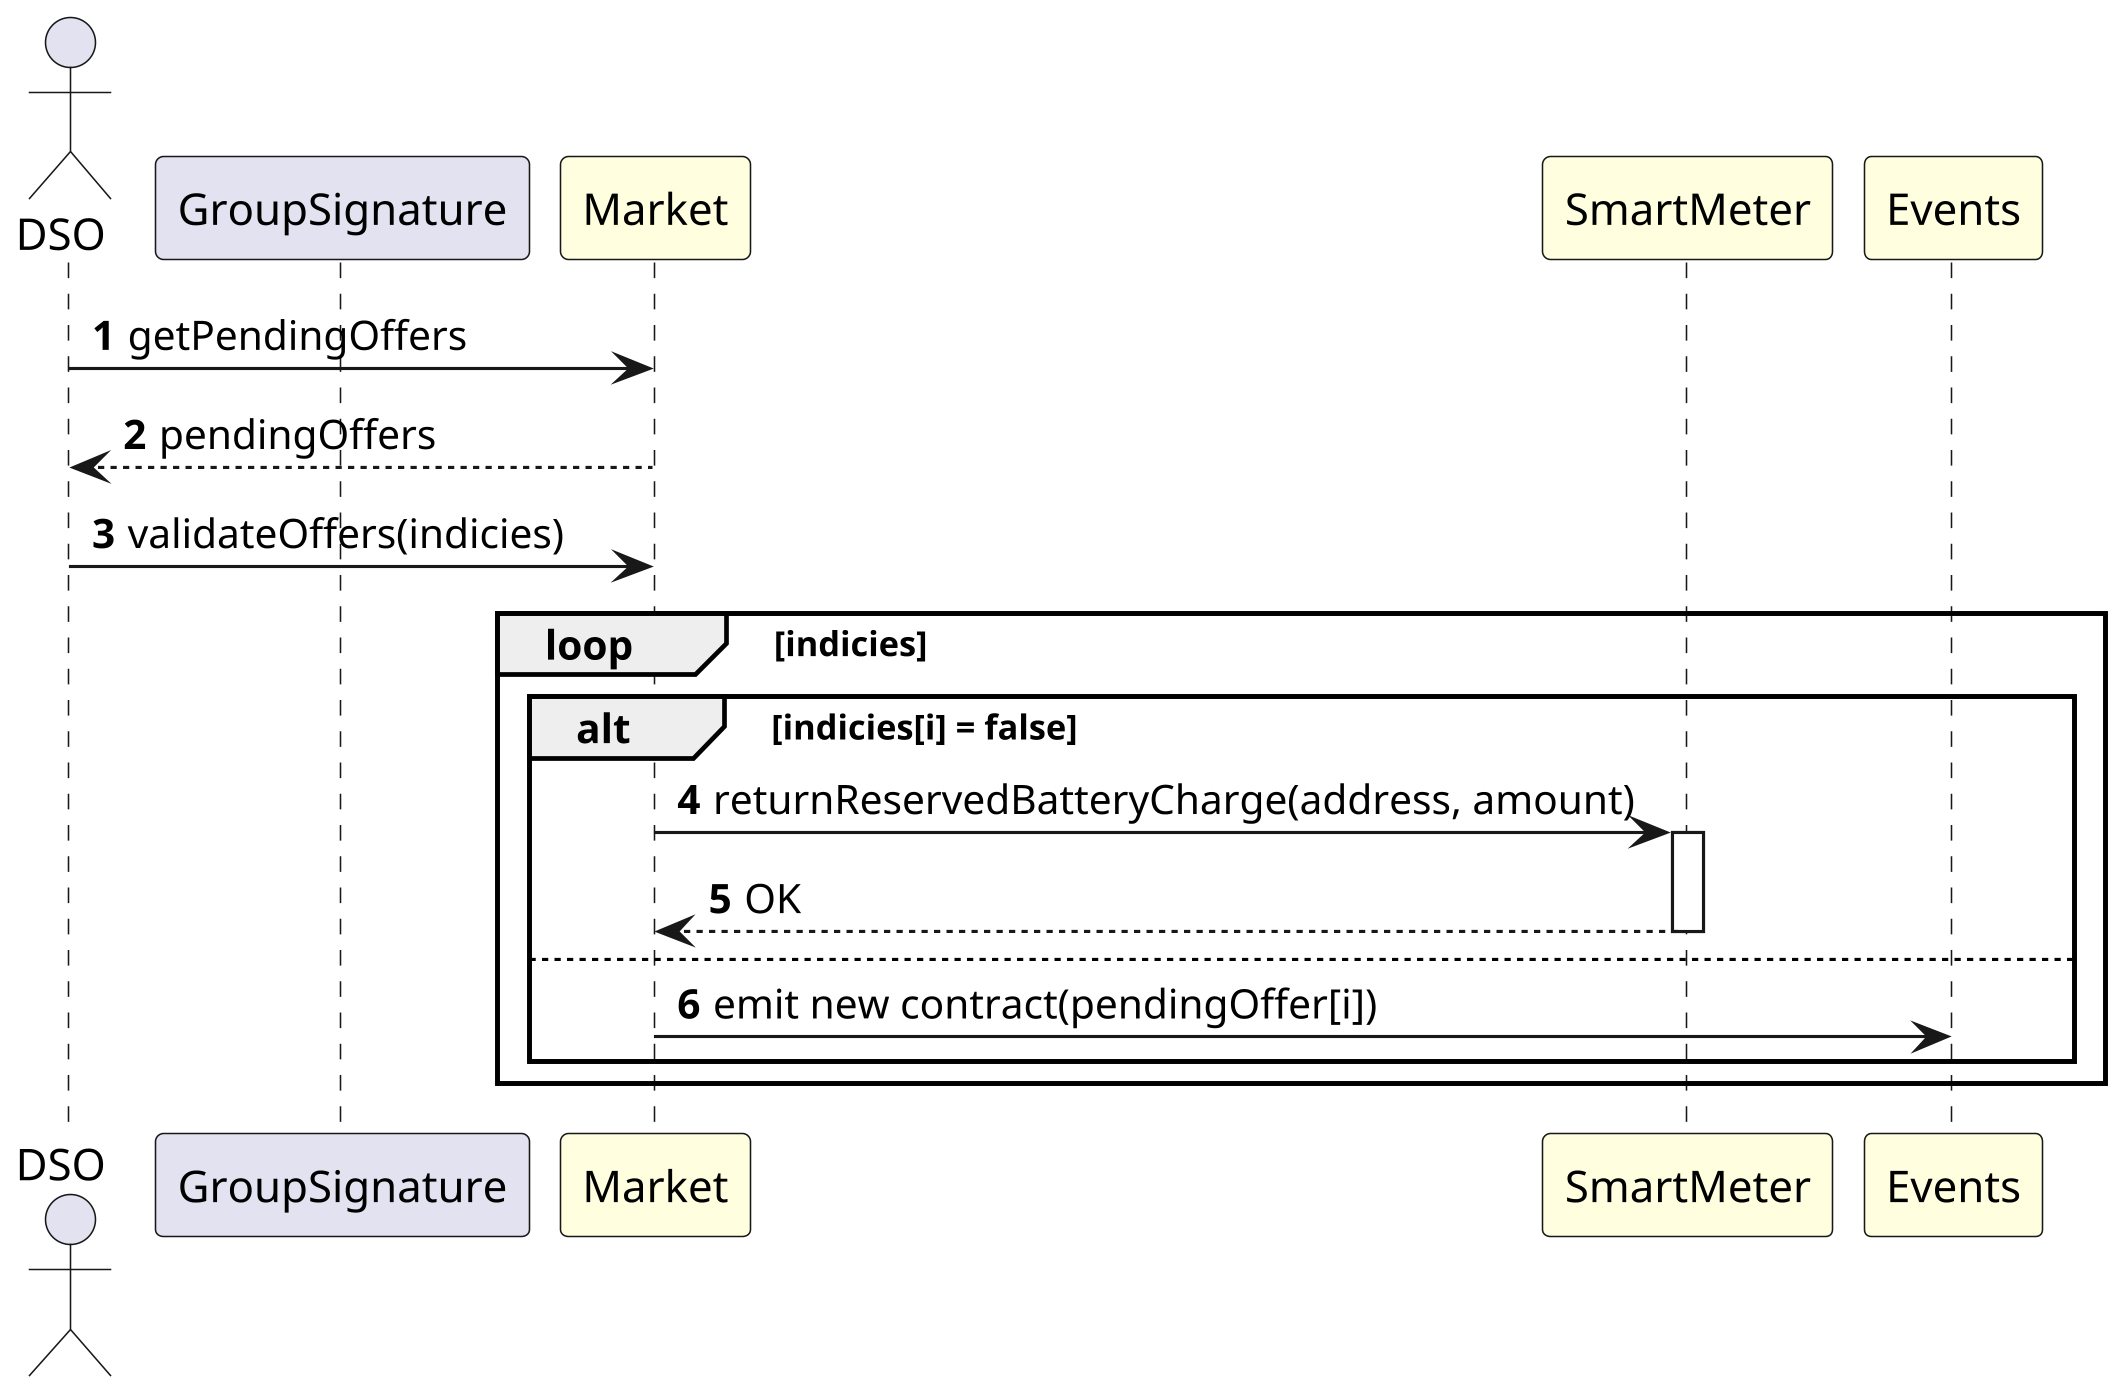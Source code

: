 @startuml BuyOffer
actor DSO
participant GroupSignature
participant Market #LightYellow
participant SmartMeter #LightYellow
participant Events #LightYellow 

skinparam dpi 300

autonumber

DSO -> Market: getPendingOffers
Market --> DSO: pendingOffers
DSO -> Market: validateOffers(indicies)
loop indicies
alt indicies[i] = false
Market -> SmartMeter ++: returnReservedBatteryCharge(address, amount)
SmartMeter --> Market --: OK
else
Market -> Events: emit new contract(pendingOffer[i])
end
end

@enduml